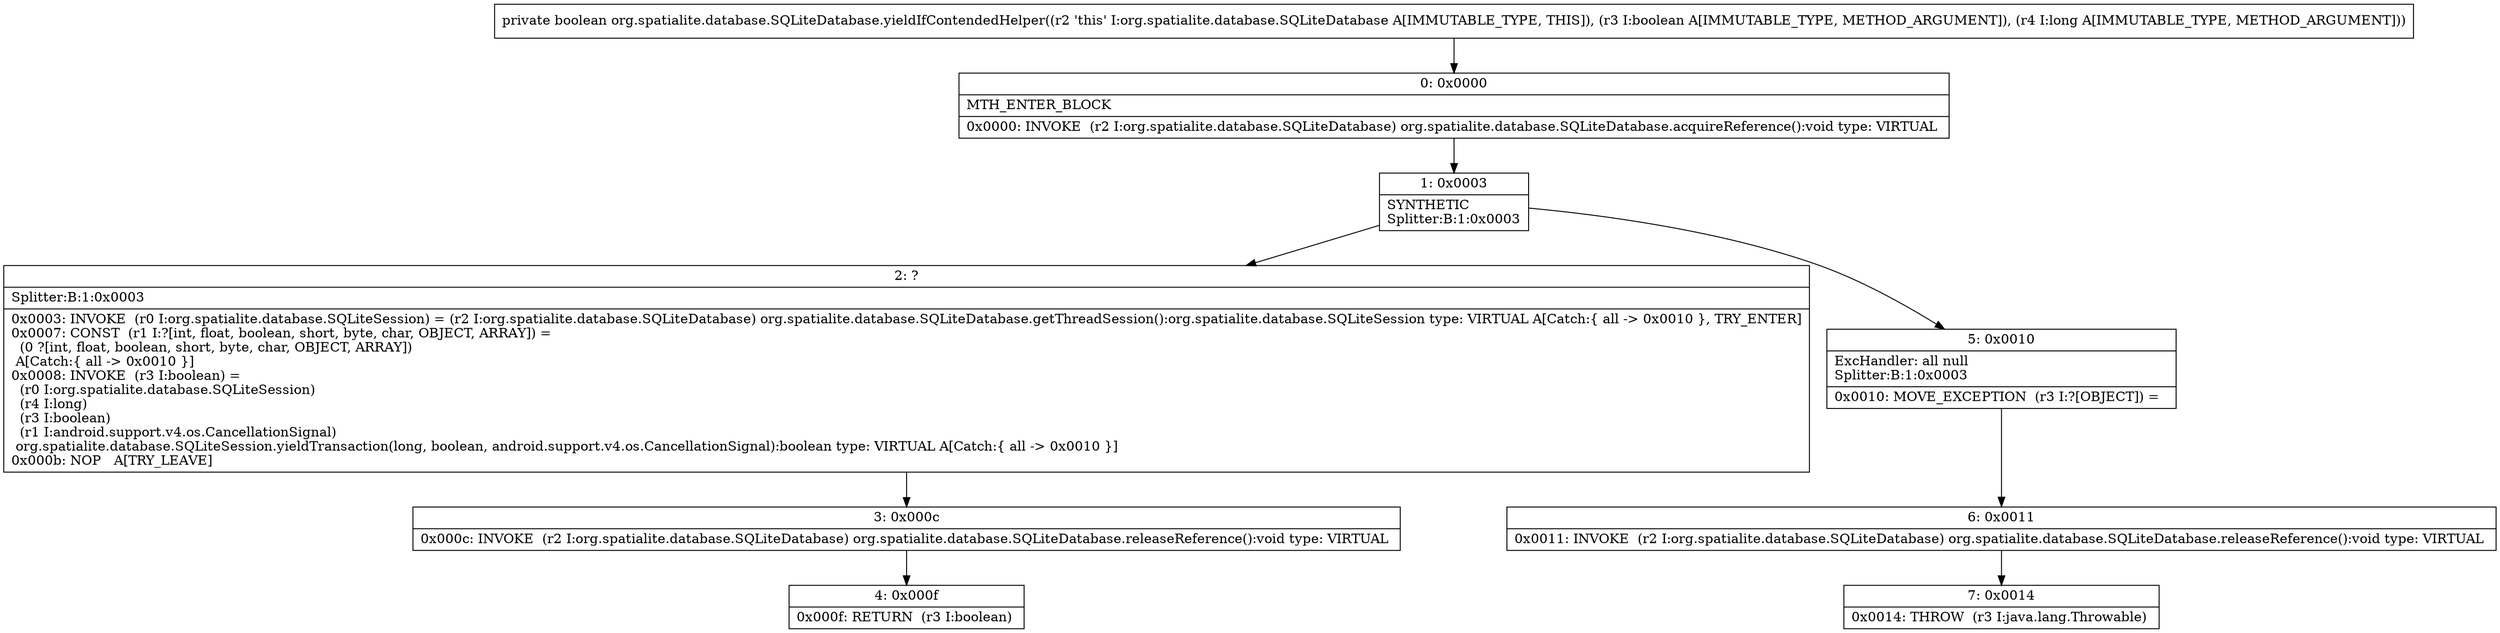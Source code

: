 digraph "CFG fororg.spatialite.database.SQLiteDatabase.yieldIfContendedHelper(ZJ)Z" {
Node_0 [shape=record,label="{0\:\ 0x0000|MTH_ENTER_BLOCK\l|0x0000: INVOKE  (r2 I:org.spatialite.database.SQLiteDatabase) org.spatialite.database.SQLiteDatabase.acquireReference():void type: VIRTUAL \l}"];
Node_1 [shape=record,label="{1\:\ 0x0003|SYNTHETIC\lSplitter:B:1:0x0003\l}"];
Node_2 [shape=record,label="{2\:\ ?|Splitter:B:1:0x0003\l|0x0003: INVOKE  (r0 I:org.spatialite.database.SQLiteSession) = (r2 I:org.spatialite.database.SQLiteDatabase) org.spatialite.database.SQLiteDatabase.getThreadSession():org.spatialite.database.SQLiteSession type: VIRTUAL A[Catch:\{ all \-\> 0x0010 \}, TRY_ENTER]\l0x0007: CONST  (r1 I:?[int, float, boolean, short, byte, char, OBJECT, ARRAY]) = \l  (0 ?[int, float, boolean, short, byte, char, OBJECT, ARRAY])\l A[Catch:\{ all \-\> 0x0010 \}]\l0x0008: INVOKE  (r3 I:boolean) = \l  (r0 I:org.spatialite.database.SQLiteSession)\l  (r4 I:long)\l  (r3 I:boolean)\l  (r1 I:android.support.v4.os.CancellationSignal)\l org.spatialite.database.SQLiteSession.yieldTransaction(long, boolean, android.support.v4.os.CancellationSignal):boolean type: VIRTUAL A[Catch:\{ all \-\> 0x0010 \}]\l0x000b: NOP   A[TRY_LEAVE]\l}"];
Node_3 [shape=record,label="{3\:\ 0x000c|0x000c: INVOKE  (r2 I:org.spatialite.database.SQLiteDatabase) org.spatialite.database.SQLiteDatabase.releaseReference():void type: VIRTUAL \l}"];
Node_4 [shape=record,label="{4\:\ 0x000f|0x000f: RETURN  (r3 I:boolean) \l}"];
Node_5 [shape=record,label="{5\:\ 0x0010|ExcHandler: all null\lSplitter:B:1:0x0003\l|0x0010: MOVE_EXCEPTION  (r3 I:?[OBJECT]) =  \l}"];
Node_6 [shape=record,label="{6\:\ 0x0011|0x0011: INVOKE  (r2 I:org.spatialite.database.SQLiteDatabase) org.spatialite.database.SQLiteDatabase.releaseReference():void type: VIRTUAL \l}"];
Node_7 [shape=record,label="{7\:\ 0x0014|0x0014: THROW  (r3 I:java.lang.Throwable) \l}"];
MethodNode[shape=record,label="{private boolean org.spatialite.database.SQLiteDatabase.yieldIfContendedHelper((r2 'this' I:org.spatialite.database.SQLiteDatabase A[IMMUTABLE_TYPE, THIS]), (r3 I:boolean A[IMMUTABLE_TYPE, METHOD_ARGUMENT]), (r4 I:long A[IMMUTABLE_TYPE, METHOD_ARGUMENT])) }"];
MethodNode -> Node_0;
Node_0 -> Node_1;
Node_1 -> Node_2;
Node_1 -> Node_5;
Node_2 -> Node_3;
Node_3 -> Node_4;
Node_5 -> Node_6;
Node_6 -> Node_7;
}

